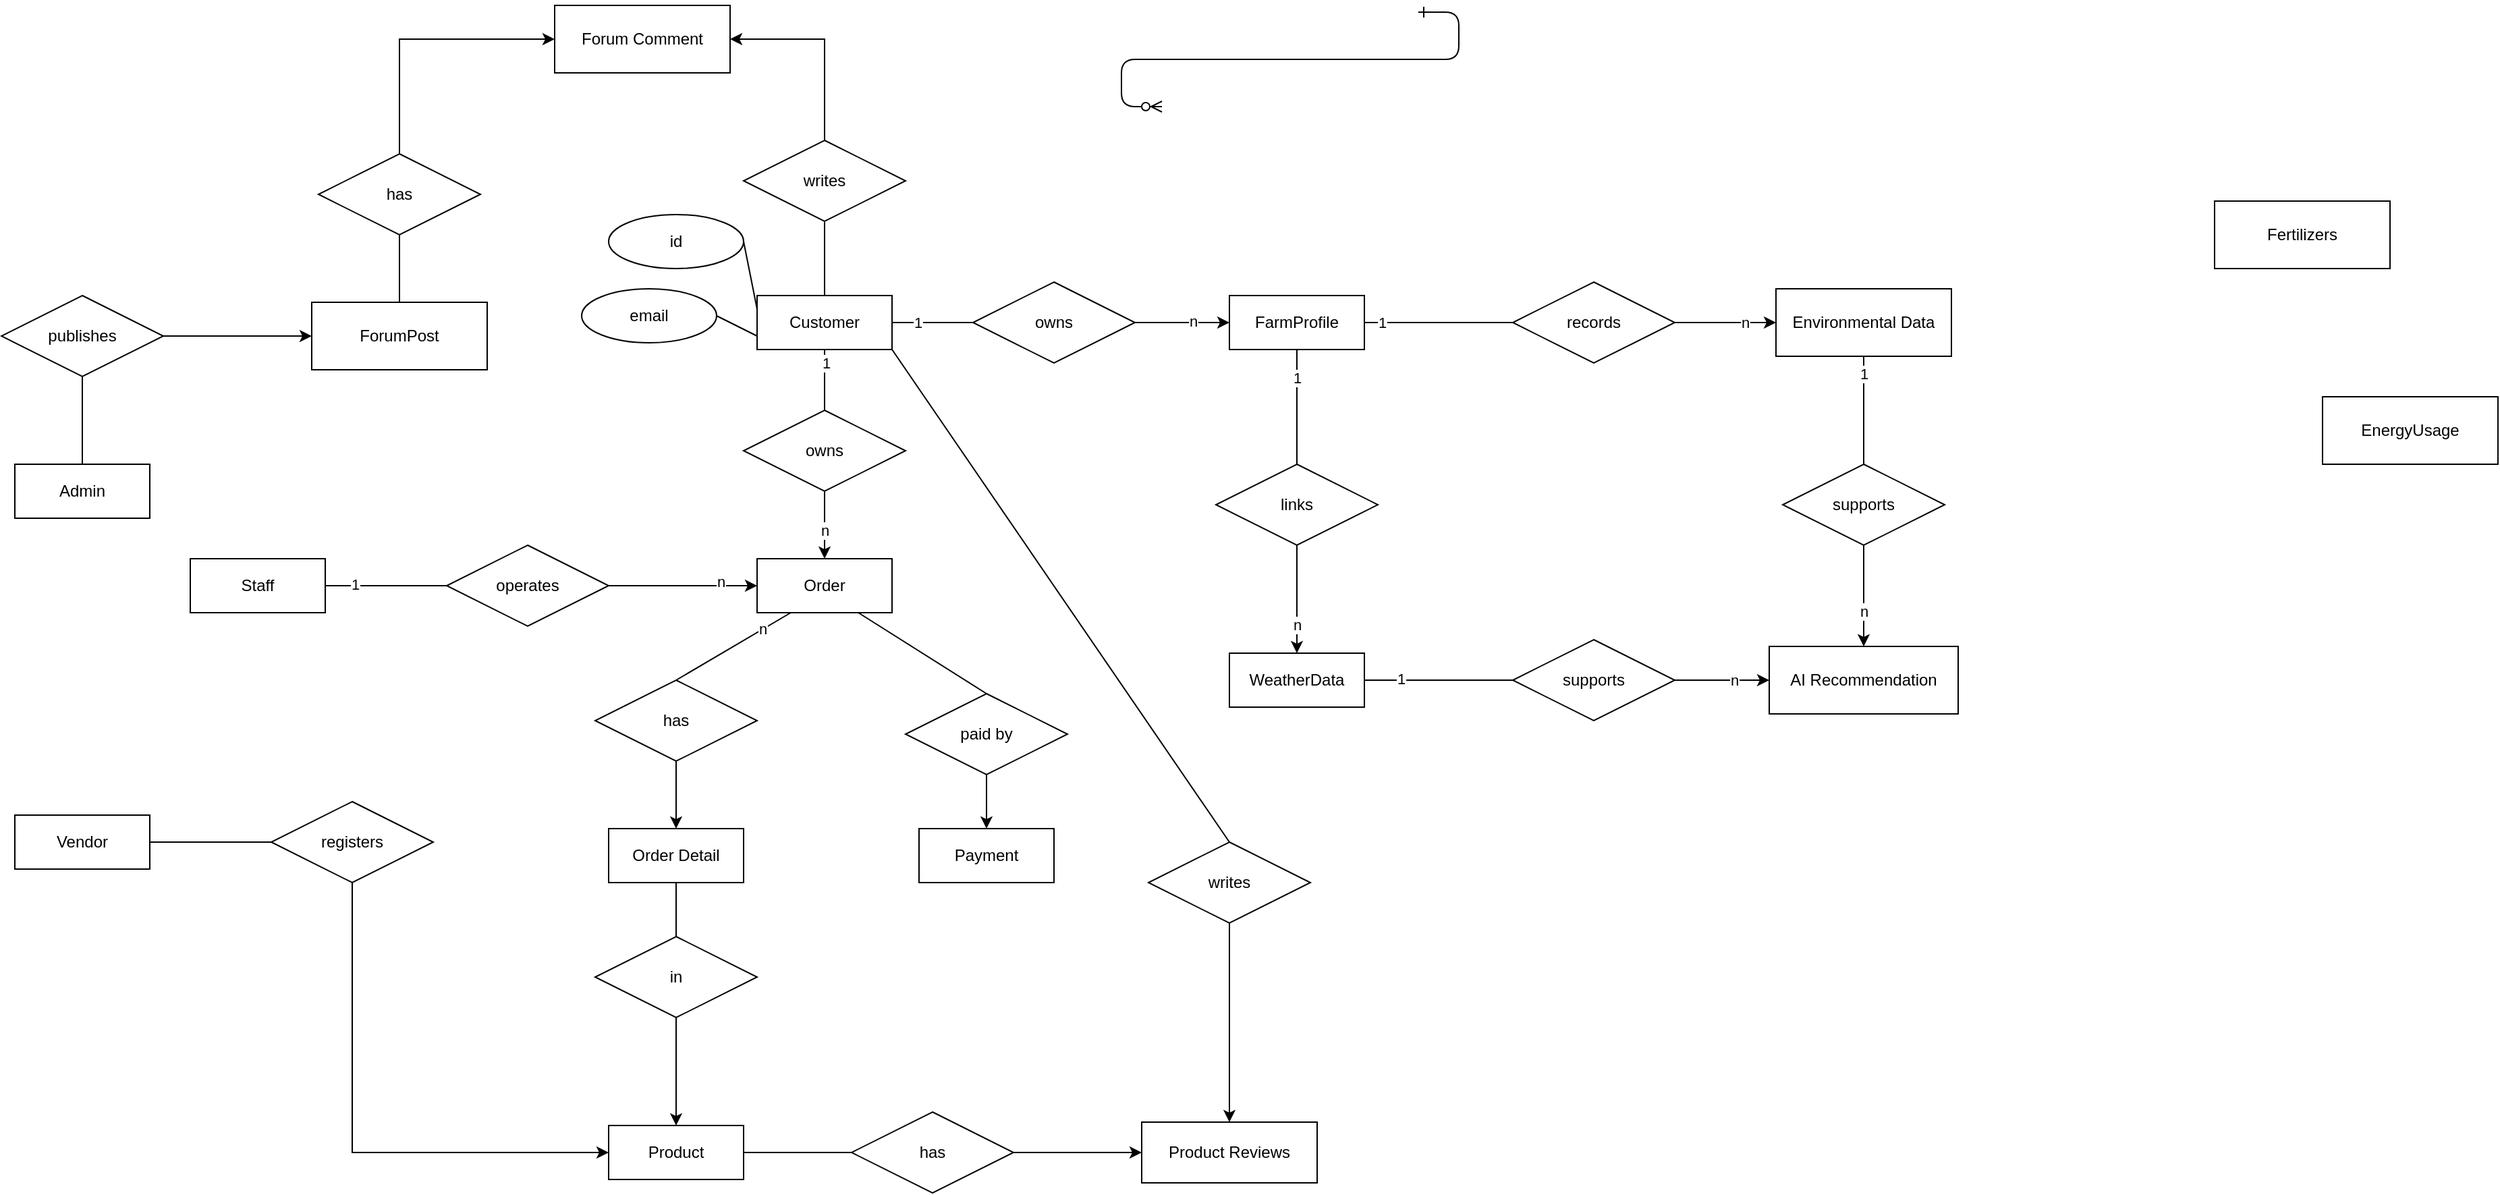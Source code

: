<mxfile version="28.2.1">
  <diagram id="R2lEEEUBdFMjLlhIrx00" name="Page-1">
    <mxGraphModel dx="3198" dy="1111" grid="1" gridSize="10" guides="1" tooltips="1" connect="1" arrows="1" fold="1" page="1" pageScale="1" pageWidth="850" pageHeight="1100" math="0" shadow="0" extFonts="Permanent Marker^https://fonts.googleapis.com/css?family=Permanent+Marker">
      <root>
        <mxCell id="0" />
        <mxCell id="1" parent="0" />
        <mxCell id="C-vyLk0tnHw3VtMMgP7b-12" value="" style="edgeStyle=entityRelationEdgeStyle;endArrow=ERzeroToMany;startArrow=ERone;endFill=1;startFill=0;" parent="1" target="C-vyLk0tnHw3VtMMgP7b-17" edge="1">
          <mxGeometry width="100" height="100" relative="1" as="geometry">
            <mxPoint x="650" y="135" as="sourcePoint" />
            <mxPoint x="460" y="205" as="targetPoint" />
          </mxGeometry>
        </mxCell>
        <mxCell id="4bw6Fx1CcWg6HnYTOfyG-1" value="Customer" style="whiteSpace=wrap;html=1;align=center;" vertex="1" parent="1">
          <mxGeometry x="160" y="345" width="100" height="40" as="geometry" />
        </mxCell>
        <mxCell id="4bw6Fx1CcWg6HnYTOfyG-3" value="Vendor" style="whiteSpace=wrap;html=1;align=center;" vertex="1" parent="1">
          <mxGeometry x="-390" y="730" width="100" height="40" as="geometry" />
        </mxCell>
        <mxCell id="4bw6Fx1CcWg6HnYTOfyG-5" value="FarmProfile" style="whiteSpace=wrap;html=1;align=center;" vertex="1" parent="1">
          <mxGeometry x="510" y="345" width="100" height="40" as="geometry" />
        </mxCell>
        <mxCell id="4bw6Fx1CcWg6HnYTOfyG-7" value="Product" style="whiteSpace=wrap;html=1;align=center;" vertex="1" parent="1">
          <mxGeometry x="50" y="960" width="100" height="40" as="geometry" />
        </mxCell>
        <mxCell id="4bw6Fx1CcWg6HnYTOfyG-8" value="Order" style="whiteSpace=wrap;html=1;align=center;" vertex="1" parent="1">
          <mxGeometry x="160" y="540" width="100" height="40" as="geometry" />
        </mxCell>
        <mxCell id="4bw6Fx1CcWg6HnYTOfyG-9" value="Payment" style="whiteSpace=wrap;html=1;align=center;" vertex="1" parent="1">
          <mxGeometry x="280" y="740" width="100" height="40" as="geometry" />
        </mxCell>
        <mxCell id="4bw6Fx1CcWg6HnYTOfyG-11" value="Environmental Data" style="whiteSpace=wrap;html=1;align=center;" vertex="1" parent="1">
          <mxGeometry x="915" y="340" width="130" height="50" as="geometry" />
        </mxCell>
        <mxCell id="4bw6Fx1CcWg6HnYTOfyG-12" value="WeatherData" style="whiteSpace=wrap;html=1;align=center;" vertex="1" parent="1">
          <mxGeometry x="510" y="610" width="100" height="40" as="geometry" />
        </mxCell>
        <mxCell id="4bw6Fx1CcWg6HnYTOfyG-14" value="AI Recommendation" style="whiteSpace=wrap;html=1;align=center;" vertex="1" parent="1">
          <mxGeometry x="910" y="605" width="140" height="50" as="geometry" />
        </mxCell>
        <mxCell id="4bw6Fx1CcWg6HnYTOfyG-16" value="ForumPost" style="whiteSpace=wrap;html=1;align=center;" vertex="1" parent="1">
          <mxGeometry x="-170" y="350" width="130" height="50" as="geometry" />
        </mxCell>
        <mxCell id="4bw6Fx1CcWg6HnYTOfyG-18" style="edgeStyle=orthogonalEdgeStyle;rounded=0;orthogonalLoop=1;jettySize=auto;html=1;exitX=1;exitY=0.5;exitDx=0;exitDy=0;entryX=0;entryY=0.5;entryDx=0;entryDy=0;" edge="1" parent="1" source="4bw6Fx1CcWg6HnYTOfyG-17" target="4bw6Fx1CcWg6HnYTOfyG-5">
          <mxGeometry relative="1" as="geometry" />
        </mxCell>
        <mxCell id="4bw6Fx1CcWg6HnYTOfyG-70" value="n" style="edgeLabel;html=1;align=center;verticalAlign=middle;resizable=0;points=[];" vertex="1" connectable="0" parent="4bw6Fx1CcWg6HnYTOfyG-18">
          <mxGeometry x="0.208" y="1" relative="1" as="geometry">
            <mxPoint as="offset" />
          </mxGeometry>
        </mxCell>
        <mxCell id="4bw6Fx1CcWg6HnYTOfyG-17" value="owns" style="shape=rhombus;perimeter=rhombusPerimeter;whiteSpace=wrap;html=1;align=center;" vertex="1" parent="1">
          <mxGeometry x="320" y="335" width="120" height="60" as="geometry" />
        </mxCell>
        <mxCell id="4bw6Fx1CcWg6HnYTOfyG-22" style="edgeStyle=orthogonalEdgeStyle;rounded=0;orthogonalLoop=1;jettySize=auto;html=1;exitX=1;exitY=0.5;exitDx=0;exitDy=0;entryX=0;entryY=0.5;entryDx=0;entryDy=0;" edge="1" parent="1" source="4bw6Fx1CcWg6HnYTOfyG-21" target="4bw6Fx1CcWg6HnYTOfyG-11">
          <mxGeometry relative="1" as="geometry" />
        </mxCell>
        <mxCell id="4bw6Fx1CcWg6HnYTOfyG-75" value="n" style="edgeLabel;html=1;align=center;verticalAlign=middle;resizable=0;points=[];" vertex="1" connectable="0" parent="4bw6Fx1CcWg6HnYTOfyG-22">
          <mxGeometry x="0.38" y="-2" relative="1" as="geometry">
            <mxPoint y="-2" as="offset" />
          </mxGeometry>
        </mxCell>
        <mxCell id="4bw6Fx1CcWg6HnYTOfyG-21" value="records" style="shape=rhombus;perimeter=rhombusPerimeter;whiteSpace=wrap;html=1;align=center;" vertex="1" parent="1">
          <mxGeometry x="720" y="335" width="120" height="60" as="geometry" />
        </mxCell>
        <mxCell id="4bw6Fx1CcWg6HnYTOfyG-24" value="" style="endArrow=none;html=1;rounded=0;exitX=1;exitY=0.5;exitDx=0;exitDy=0;entryX=0;entryY=0.5;entryDx=0;entryDy=0;" edge="1" parent="1" source="4bw6Fx1CcWg6HnYTOfyG-5" target="4bw6Fx1CcWg6HnYTOfyG-21">
          <mxGeometry relative="1" as="geometry">
            <mxPoint x="350" y="570" as="sourcePoint" />
            <mxPoint x="510" y="570" as="targetPoint" />
          </mxGeometry>
        </mxCell>
        <mxCell id="4bw6Fx1CcWg6HnYTOfyG-74" value="1" style="edgeLabel;html=1;align=center;verticalAlign=middle;resizable=0;points=[];" vertex="1" connectable="0" parent="4bw6Fx1CcWg6HnYTOfyG-24">
          <mxGeometry x="-0.771" relative="1" as="geometry">
            <mxPoint as="offset" />
          </mxGeometry>
        </mxCell>
        <mxCell id="4bw6Fx1CcWg6HnYTOfyG-25" value="" style="endArrow=none;html=1;rounded=0;exitX=0.5;exitY=1;exitDx=0;exitDy=0;" edge="1" parent="1" source="4bw6Fx1CcWg6HnYTOfyG-5" target="4bw6Fx1CcWg6HnYTOfyG-26">
          <mxGeometry relative="1" as="geometry">
            <mxPoint x="350" y="570" as="sourcePoint" />
            <mxPoint x="550" y="460" as="targetPoint" />
          </mxGeometry>
        </mxCell>
        <mxCell id="4bw6Fx1CcWg6HnYTOfyG-76" value="1" style="edgeLabel;html=1;align=center;verticalAlign=middle;resizable=0;points=[];" vertex="1" connectable="0" parent="4bw6Fx1CcWg6HnYTOfyG-25">
          <mxGeometry x="-0.511" relative="1" as="geometry">
            <mxPoint as="offset" />
          </mxGeometry>
        </mxCell>
        <mxCell id="4bw6Fx1CcWg6HnYTOfyG-27" style="edgeStyle=orthogonalEdgeStyle;rounded=0;orthogonalLoop=1;jettySize=auto;html=1;exitX=0.5;exitY=1;exitDx=0;exitDy=0;entryX=0.5;entryY=0;entryDx=0;entryDy=0;" edge="1" parent="1" source="4bw6Fx1CcWg6HnYTOfyG-26" target="4bw6Fx1CcWg6HnYTOfyG-12">
          <mxGeometry relative="1" as="geometry" />
        </mxCell>
        <mxCell id="4bw6Fx1CcWg6HnYTOfyG-77" value="n" style="edgeLabel;html=1;align=center;verticalAlign=middle;resizable=0;points=[];" vertex="1" connectable="0" parent="4bw6Fx1CcWg6HnYTOfyG-27">
          <mxGeometry x="0.464" relative="1" as="geometry">
            <mxPoint as="offset" />
          </mxGeometry>
        </mxCell>
        <mxCell id="4bw6Fx1CcWg6HnYTOfyG-26" value="links" style="shape=rhombus;perimeter=rhombusPerimeter;whiteSpace=wrap;html=1;align=center;" vertex="1" parent="1">
          <mxGeometry x="500" y="470" width="120" height="60" as="geometry" />
        </mxCell>
        <mxCell id="4bw6Fx1CcWg6HnYTOfyG-31" style="edgeStyle=orthogonalEdgeStyle;rounded=0;orthogonalLoop=1;jettySize=auto;html=1;exitX=0.5;exitY=1;exitDx=0;exitDy=0;entryX=0.5;entryY=0;entryDx=0;entryDy=0;" edge="1" parent="1" source="4bw6Fx1CcWg6HnYTOfyG-28" target="4bw6Fx1CcWg6HnYTOfyG-14">
          <mxGeometry relative="1" as="geometry" />
        </mxCell>
        <mxCell id="4bw6Fx1CcWg6HnYTOfyG-81" value="n" style="edgeLabel;html=1;align=center;verticalAlign=middle;resizable=0;points=[];" vertex="1" connectable="0" parent="4bw6Fx1CcWg6HnYTOfyG-31">
          <mxGeometry x="0.293" relative="1" as="geometry">
            <mxPoint as="offset" />
          </mxGeometry>
        </mxCell>
        <mxCell id="4bw6Fx1CcWg6HnYTOfyG-28" value="supports" style="shape=rhombus;perimeter=rhombusPerimeter;whiteSpace=wrap;html=1;align=center;" vertex="1" parent="1">
          <mxGeometry x="920" y="470" width="120" height="60" as="geometry" />
        </mxCell>
        <mxCell id="4bw6Fx1CcWg6HnYTOfyG-29" value="" style="endArrow=none;html=1;rounded=0;exitX=1;exitY=0.5;exitDx=0;exitDy=0;entryX=0;entryY=0.5;entryDx=0;entryDy=0;" edge="1" parent="1" source="4bw6Fx1CcWg6HnYTOfyG-12" target="4bw6Fx1CcWg6HnYTOfyG-60">
          <mxGeometry relative="1" as="geometry">
            <mxPoint x="550" y="420" as="sourcePoint" />
            <mxPoint x="700" y="620" as="targetPoint" />
          </mxGeometry>
        </mxCell>
        <mxCell id="4bw6Fx1CcWg6HnYTOfyG-79" value="1" style="edgeLabel;html=1;align=center;verticalAlign=middle;resizable=0;points=[];" vertex="1" connectable="0" parent="4bw6Fx1CcWg6HnYTOfyG-29">
          <mxGeometry x="-0.511" y="1" relative="1" as="geometry">
            <mxPoint as="offset" />
          </mxGeometry>
        </mxCell>
        <mxCell id="4bw6Fx1CcWg6HnYTOfyG-30" value="" style="endArrow=none;html=1;rounded=0;exitX=0.5;exitY=1;exitDx=0;exitDy=0;entryX=0.5;entryY=0;entryDx=0;entryDy=0;" edge="1" parent="1" source="4bw6Fx1CcWg6HnYTOfyG-11" target="4bw6Fx1CcWg6HnYTOfyG-28">
          <mxGeometry relative="1" as="geometry">
            <mxPoint x="710" y="560" as="sourcePoint" />
            <mxPoint x="808" y="641" as="targetPoint" />
          </mxGeometry>
        </mxCell>
        <mxCell id="4bw6Fx1CcWg6HnYTOfyG-78" value="1" style="edgeLabel;html=1;align=center;verticalAlign=middle;resizable=0;points=[];" vertex="1" connectable="0" parent="4bw6Fx1CcWg6HnYTOfyG-30">
          <mxGeometry x="-0.673" relative="1" as="geometry">
            <mxPoint as="offset" />
          </mxGeometry>
        </mxCell>
        <mxCell id="4bw6Fx1CcWg6HnYTOfyG-56" style="edgeStyle=orthogonalEdgeStyle;rounded=0;orthogonalLoop=1;jettySize=auto;html=1;exitX=0.5;exitY=1;exitDx=0;exitDy=0;entryX=0.5;entryY=0;entryDx=0;entryDy=0;" edge="1" parent="1" source="4bw6Fx1CcWg6HnYTOfyG-32" target="4bw6Fx1CcWg6HnYTOfyG-8">
          <mxGeometry relative="1" as="geometry" />
        </mxCell>
        <mxCell id="4bw6Fx1CcWg6HnYTOfyG-57" value="n" style="edgeLabel;html=1;align=center;verticalAlign=middle;resizable=0;points=[];" vertex="1" connectable="0" parent="4bw6Fx1CcWg6HnYTOfyG-56">
          <mxGeometry x="0.627" y="1" relative="1" as="geometry">
            <mxPoint x="-1" y="-12" as="offset" />
          </mxGeometry>
        </mxCell>
        <mxCell id="4bw6Fx1CcWg6HnYTOfyG-32" value="owns" style="shape=rhombus;perimeter=rhombusPerimeter;whiteSpace=wrap;html=1;align=center;" vertex="1" parent="1">
          <mxGeometry x="150" y="430" width="120" height="60" as="geometry" />
        </mxCell>
        <mxCell id="4bw6Fx1CcWg6HnYTOfyG-93" style="edgeStyle=orthogonalEdgeStyle;rounded=0;orthogonalLoop=1;jettySize=auto;html=1;exitX=0.5;exitY=1;exitDx=0;exitDy=0;entryX=0.5;entryY=0;entryDx=0;entryDy=0;" edge="1" parent="1" source="4bw6Fx1CcWg6HnYTOfyG-35" target="4bw6Fx1CcWg6HnYTOfyG-90">
          <mxGeometry relative="1" as="geometry" />
        </mxCell>
        <mxCell id="4bw6Fx1CcWg6HnYTOfyG-35" value="has" style="shape=rhombus;perimeter=rhombusPerimeter;whiteSpace=wrap;html=1;align=center;" vertex="1" parent="1">
          <mxGeometry x="40" y="630" width="120" height="60" as="geometry" />
        </mxCell>
        <mxCell id="4bw6Fx1CcWg6HnYTOfyG-38" value="" style="endArrow=none;html=1;rounded=0;exitX=0.25;exitY=1;exitDx=0;exitDy=0;entryX=0.5;entryY=0;entryDx=0;entryDy=0;" edge="1" parent="1" source="4bw6Fx1CcWg6HnYTOfyG-8" target="4bw6Fx1CcWg6HnYTOfyG-35">
          <mxGeometry relative="1" as="geometry">
            <mxPoint x="210" y="420" as="sourcePoint" />
            <mxPoint x="230" y="470" as="targetPoint" />
          </mxGeometry>
        </mxCell>
        <mxCell id="4bw6Fx1CcWg6HnYTOfyG-87" value="n" style="edgeLabel;html=1;align=center;verticalAlign=middle;resizable=0;points=[];" vertex="1" connectable="0" parent="4bw6Fx1CcWg6HnYTOfyG-38">
          <mxGeometry x="-0.518" y="-1" relative="1" as="geometry">
            <mxPoint as="offset" />
          </mxGeometry>
        </mxCell>
        <mxCell id="4bw6Fx1CcWg6HnYTOfyG-40" style="edgeStyle=orthogonalEdgeStyle;rounded=0;orthogonalLoop=1;jettySize=auto;html=1;exitX=0.5;exitY=1;exitDx=0;exitDy=0;entryX=0.5;entryY=0;entryDx=0;entryDy=0;" edge="1" parent="1" source="4bw6Fx1CcWg6HnYTOfyG-39" target="4bw6Fx1CcWg6HnYTOfyG-9">
          <mxGeometry relative="1" as="geometry" />
        </mxCell>
        <mxCell id="4bw6Fx1CcWg6HnYTOfyG-39" value="paid by" style="shape=rhombus;perimeter=rhombusPerimeter;whiteSpace=wrap;html=1;align=center;" vertex="1" parent="1">
          <mxGeometry x="270" y="640" width="120" height="60" as="geometry" />
        </mxCell>
        <mxCell id="4bw6Fx1CcWg6HnYTOfyG-41" value="" style="endArrow=none;html=1;rounded=0;exitX=0.75;exitY=1;exitDx=0;exitDy=0;entryX=0.5;entryY=0;entryDx=0;entryDy=0;" edge="1" parent="1" source="4bw6Fx1CcWg6HnYTOfyG-8" target="4bw6Fx1CcWg6HnYTOfyG-39">
          <mxGeometry relative="1" as="geometry">
            <mxPoint x="309" y="780" as="sourcePoint" />
            <mxPoint x="309" y="840" as="targetPoint" />
          </mxGeometry>
        </mxCell>
        <mxCell id="4bw6Fx1CcWg6HnYTOfyG-43" style="edgeStyle=orthogonalEdgeStyle;rounded=0;orthogonalLoop=1;jettySize=auto;html=1;exitX=0.5;exitY=1;exitDx=0;exitDy=0;entryX=0;entryY=0.5;entryDx=0;entryDy=0;" edge="1" parent="1" source="4bw6Fx1CcWg6HnYTOfyG-42" target="4bw6Fx1CcWg6HnYTOfyG-7">
          <mxGeometry relative="1" as="geometry" />
        </mxCell>
        <mxCell id="4bw6Fx1CcWg6HnYTOfyG-42" value="registers" style="shape=rhombus;perimeter=rhombusPerimeter;whiteSpace=wrap;html=1;align=center;" vertex="1" parent="1">
          <mxGeometry x="-200" y="720" width="120" height="60" as="geometry" />
        </mxCell>
        <mxCell id="4bw6Fx1CcWg6HnYTOfyG-44" value="" style="endArrow=none;html=1;rounded=0;entryX=1;entryY=0.5;entryDx=0;entryDy=0;exitX=0;exitY=0.5;exitDx=0;exitDy=0;" edge="1" parent="1" source="4bw6Fx1CcWg6HnYTOfyG-42" target="4bw6Fx1CcWg6HnYTOfyG-3">
          <mxGeometry relative="1" as="geometry">
            <mxPoint x="260" y="710" as="sourcePoint" />
            <mxPoint x="420" y="710" as="targetPoint" />
          </mxGeometry>
        </mxCell>
        <mxCell id="4bw6Fx1CcWg6HnYTOfyG-46" value="" style="endArrow=none;html=1;rounded=0;exitX=1;exitY=0.5;exitDx=0;exitDy=0;entryX=0;entryY=0.5;entryDx=0;entryDy=0;" edge="1" parent="1" source="4bw6Fx1CcWg6HnYTOfyG-1" target="4bw6Fx1CcWg6HnYTOfyG-17">
          <mxGeometry relative="1" as="geometry">
            <mxPoint x="230" y="390" as="sourcePoint" />
            <mxPoint x="230" y="440" as="targetPoint" />
          </mxGeometry>
        </mxCell>
        <mxCell id="4bw6Fx1CcWg6HnYTOfyG-67" value="1" style="edgeLabel;html=1;align=center;verticalAlign=middle;resizable=0;points=[];" vertex="1" connectable="0" parent="4bw6Fx1CcWg6HnYTOfyG-46">
          <mxGeometry x="-0.378" y="1" relative="1" as="geometry">
            <mxPoint y="1" as="offset" />
          </mxGeometry>
        </mxCell>
        <mxCell id="4bw6Fx1CcWg6HnYTOfyG-47" value="Staff" style="whiteSpace=wrap;html=1;align=center;" vertex="1" parent="1">
          <mxGeometry x="-260" y="540" width="100" height="40" as="geometry" />
        </mxCell>
        <mxCell id="4bw6Fx1CcWg6HnYTOfyG-49" style="edgeStyle=orthogonalEdgeStyle;rounded=0;orthogonalLoop=1;jettySize=auto;html=1;exitX=1;exitY=0.5;exitDx=0;exitDy=0;" edge="1" parent="1" source="4bw6Fx1CcWg6HnYTOfyG-48" target="4bw6Fx1CcWg6HnYTOfyG-8">
          <mxGeometry relative="1" as="geometry" />
        </mxCell>
        <mxCell id="4bw6Fx1CcWg6HnYTOfyG-83" value="n" style="edgeLabel;html=1;align=center;verticalAlign=middle;resizable=0;points=[];" vertex="1" connectable="0" parent="4bw6Fx1CcWg6HnYTOfyG-49">
          <mxGeometry x="0.507" y="3" relative="1" as="geometry">
            <mxPoint as="offset" />
          </mxGeometry>
        </mxCell>
        <mxCell id="4bw6Fx1CcWg6HnYTOfyG-48" value="operates" style="shape=rhombus;perimeter=rhombusPerimeter;whiteSpace=wrap;html=1;align=center;" vertex="1" parent="1">
          <mxGeometry x="-70" y="530" width="120" height="60" as="geometry" />
        </mxCell>
        <mxCell id="4bw6Fx1CcWg6HnYTOfyG-51" value="" style="endArrow=none;html=1;rounded=0;exitX=1;exitY=0.5;exitDx=0;exitDy=0;entryX=0;entryY=0.5;entryDx=0;entryDy=0;" edge="1" parent="1" source="4bw6Fx1CcWg6HnYTOfyG-47" target="4bw6Fx1CcWg6HnYTOfyG-48">
          <mxGeometry relative="1" as="geometry">
            <mxPoint x="250" y="660" as="sourcePoint" />
            <mxPoint x="410" y="660" as="targetPoint" />
          </mxGeometry>
        </mxCell>
        <mxCell id="4bw6Fx1CcWg6HnYTOfyG-82" value="1" style="edgeLabel;html=1;align=center;verticalAlign=middle;resizable=0;points=[];" vertex="1" connectable="0" parent="4bw6Fx1CcWg6HnYTOfyG-51">
          <mxGeometry x="-0.514" y="1" relative="1" as="geometry">
            <mxPoint as="offset" />
          </mxGeometry>
        </mxCell>
        <mxCell id="4bw6Fx1CcWg6HnYTOfyG-61" style="edgeStyle=orthogonalEdgeStyle;rounded=0;orthogonalLoop=1;jettySize=auto;html=1;exitX=1;exitY=0.5;exitDx=0;exitDy=0;entryX=0;entryY=0.5;entryDx=0;entryDy=0;" edge="1" parent="1" source="4bw6Fx1CcWg6HnYTOfyG-60" target="4bw6Fx1CcWg6HnYTOfyG-14">
          <mxGeometry relative="1" as="geometry" />
        </mxCell>
        <mxCell id="4bw6Fx1CcWg6HnYTOfyG-80" value="n" style="edgeLabel;html=1;align=center;verticalAlign=middle;resizable=0;points=[];" vertex="1" connectable="0" parent="4bw6Fx1CcWg6HnYTOfyG-61">
          <mxGeometry x="0.249" relative="1" as="geometry">
            <mxPoint as="offset" />
          </mxGeometry>
        </mxCell>
        <mxCell id="4bw6Fx1CcWg6HnYTOfyG-60" value="supports" style="shape=rhombus;perimeter=rhombusPerimeter;whiteSpace=wrap;html=1;align=center;" vertex="1" parent="1">
          <mxGeometry x="720" y="600" width="120" height="60" as="geometry" />
        </mxCell>
        <mxCell id="4bw6Fx1CcWg6HnYTOfyG-63" value="Admin" style="whiteSpace=wrap;html=1;align=center;" vertex="1" parent="1">
          <mxGeometry x="-390" y="470" width="100" height="40" as="geometry" />
        </mxCell>
        <mxCell id="4bw6Fx1CcWg6HnYTOfyG-65" value="Product Reviews" style="whiteSpace=wrap;html=1;align=center;" vertex="1" parent="1">
          <mxGeometry x="445" y="957.5" width="130" height="45" as="geometry" />
        </mxCell>
        <mxCell id="4bw6Fx1CcWg6HnYTOfyG-72" value="" style="endArrow=none;html=1;rounded=0;exitX=0.5;exitY=1;exitDx=0;exitDy=0;entryX=0.5;entryY=0;entryDx=0;entryDy=0;" edge="1" parent="1" source="4bw6Fx1CcWg6HnYTOfyG-1" target="4bw6Fx1CcWg6HnYTOfyG-32">
          <mxGeometry relative="1" as="geometry">
            <mxPoint x="550" y="490" as="sourcePoint" />
            <mxPoint x="710" y="490" as="targetPoint" />
          </mxGeometry>
        </mxCell>
        <mxCell id="4bw6Fx1CcWg6HnYTOfyG-73" value="1" style="edgeLabel;html=1;align=center;verticalAlign=middle;resizable=0;points=[];" vertex="1" connectable="0" parent="4bw6Fx1CcWg6HnYTOfyG-72">
          <mxGeometry x="-0.581" y="1" relative="1" as="geometry">
            <mxPoint as="offset" />
          </mxGeometry>
        </mxCell>
        <mxCell id="4bw6Fx1CcWg6HnYTOfyG-85" value="Fertilizers" style="whiteSpace=wrap;html=1;align=center;" vertex="1" parent="1">
          <mxGeometry x="1240" y="275" width="130" height="50" as="geometry" />
        </mxCell>
        <mxCell id="4bw6Fx1CcWg6HnYTOfyG-86" value="EnergyUsage" style="whiteSpace=wrap;html=1;align=center;" vertex="1" parent="1">
          <mxGeometry x="1320" y="420" width="130" height="50" as="geometry" />
        </mxCell>
        <mxCell id="4bw6Fx1CcWg6HnYTOfyG-90" value="Order Detail" style="whiteSpace=wrap;html=1;align=center;" vertex="1" parent="1">
          <mxGeometry x="50" y="740" width="100" height="40" as="geometry" />
        </mxCell>
        <mxCell id="4bw6Fx1CcWg6HnYTOfyG-94" style="edgeStyle=orthogonalEdgeStyle;rounded=0;orthogonalLoop=1;jettySize=auto;html=1;exitX=0.5;exitY=1;exitDx=0;exitDy=0;" edge="1" parent="1" source="4bw6Fx1CcWg6HnYTOfyG-92" target="4bw6Fx1CcWg6HnYTOfyG-7">
          <mxGeometry relative="1" as="geometry" />
        </mxCell>
        <mxCell id="4bw6Fx1CcWg6HnYTOfyG-92" value="in" style="shape=rhombus;perimeter=rhombusPerimeter;whiteSpace=wrap;html=1;align=center;" vertex="1" parent="1">
          <mxGeometry x="40" y="820" width="120" height="60" as="geometry" />
        </mxCell>
        <mxCell id="4bw6Fx1CcWg6HnYTOfyG-95" value="" style="endArrow=none;html=1;rounded=0;exitX=0.5;exitY=1;exitDx=0;exitDy=0;" edge="1" parent="1" source="4bw6Fx1CcWg6HnYTOfyG-90" target="4bw6Fx1CcWg6HnYTOfyG-92">
          <mxGeometry relative="1" as="geometry">
            <mxPoint x="460" y="530" as="sourcePoint" />
            <mxPoint x="620" y="530" as="targetPoint" />
          </mxGeometry>
        </mxCell>
        <mxCell id="4bw6Fx1CcWg6HnYTOfyG-98" style="edgeStyle=orthogonalEdgeStyle;rounded=0;orthogonalLoop=1;jettySize=auto;html=1;exitX=0.5;exitY=1;exitDx=0;exitDy=0;entryX=0.5;entryY=0;entryDx=0;entryDy=0;" edge="1" parent="1" source="4bw6Fx1CcWg6HnYTOfyG-96" target="4bw6Fx1CcWg6HnYTOfyG-65">
          <mxGeometry relative="1" as="geometry" />
        </mxCell>
        <mxCell id="4bw6Fx1CcWg6HnYTOfyG-96" value="writes" style="shape=rhombus;perimeter=rhombusPerimeter;whiteSpace=wrap;html=1;align=center;" vertex="1" parent="1">
          <mxGeometry x="450" y="750" width="120" height="60" as="geometry" />
        </mxCell>
        <mxCell id="4bw6Fx1CcWg6HnYTOfyG-97" value="" style="endArrow=none;html=1;rounded=0;exitX=0.5;exitY=0;exitDx=0;exitDy=0;entryX=1;entryY=1;entryDx=0;entryDy=0;" edge="1" parent="1" source="4bw6Fx1CcWg6HnYTOfyG-96" target="4bw6Fx1CcWg6HnYTOfyG-1">
          <mxGeometry relative="1" as="geometry">
            <mxPoint x="460" y="770" as="sourcePoint" />
            <mxPoint x="620" y="770" as="targetPoint" />
          </mxGeometry>
        </mxCell>
        <mxCell id="4bw6Fx1CcWg6HnYTOfyG-101" style="edgeStyle=orthogonalEdgeStyle;rounded=0;orthogonalLoop=1;jettySize=auto;html=1;exitX=1;exitY=0.5;exitDx=0;exitDy=0;entryX=0;entryY=0.5;entryDx=0;entryDy=0;" edge="1" parent="1" source="4bw6Fx1CcWg6HnYTOfyG-99" target="4bw6Fx1CcWg6HnYTOfyG-65">
          <mxGeometry relative="1" as="geometry" />
        </mxCell>
        <mxCell id="4bw6Fx1CcWg6HnYTOfyG-99" value="has" style="shape=rhombus;perimeter=rhombusPerimeter;whiteSpace=wrap;html=1;align=center;" vertex="1" parent="1">
          <mxGeometry x="230" y="950" width="120" height="60" as="geometry" />
        </mxCell>
        <mxCell id="4bw6Fx1CcWg6HnYTOfyG-100" value="" style="endArrow=none;html=1;rounded=0;exitX=1;exitY=0.5;exitDx=0;exitDy=0;entryX=0;entryY=0.5;entryDx=0;entryDy=0;" edge="1" parent="1" source="4bw6Fx1CcWg6HnYTOfyG-7" target="4bw6Fx1CcWg6HnYTOfyG-99">
          <mxGeometry relative="1" as="geometry">
            <mxPoint x="460" y="770" as="sourcePoint" />
            <mxPoint x="620" y="770" as="targetPoint" />
          </mxGeometry>
        </mxCell>
        <mxCell id="4bw6Fx1CcWg6HnYTOfyG-104" value="" style="endArrow=none;html=1;rounded=0;exitX=0.5;exitY=0;exitDx=0;exitDy=0;entryX=0.5;entryY=1;entryDx=0;entryDy=0;" edge="1" parent="1" source="4bw6Fx1CcWg6HnYTOfyG-63" target="4bw6Fx1CcWg6HnYTOfyG-107">
          <mxGeometry relative="1" as="geometry">
            <mxPoint x="180" y="500" as="sourcePoint" />
            <mxPoint x="-150" y="250" as="targetPoint" />
          </mxGeometry>
        </mxCell>
        <mxCell id="4bw6Fx1CcWg6HnYTOfyG-108" style="edgeStyle=orthogonalEdgeStyle;rounded=0;orthogonalLoop=1;jettySize=auto;html=1;exitX=1;exitY=0.5;exitDx=0;exitDy=0;entryX=0;entryY=0.5;entryDx=0;entryDy=0;" edge="1" parent="1" source="4bw6Fx1CcWg6HnYTOfyG-107" target="4bw6Fx1CcWg6HnYTOfyG-16">
          <mxGeometry relative="1" as="geometry" />
        </mxCell>
        <mxCell id="4bw6Fx1CcWg6HnYTOfyG-107" value="publishes" style="shape=rhombus;perimeter=rhombusPerimeter;whiteSpace=wrap;html=1;align=center;" vertex="1" parent="1">
          <mxGeometry x="-400" y="345" width="120" height="60" as="geometry" />
        </mxCell>
        <mxCell id="4bw6Fx1CcWg6HnYTOfyG-109" value="Forum Comment" style="whiteSpace=wrap;html=1;align=center;" vertex="1" parent="1">
          <mxGeometry x="10" y="130" width="130" height="50" as="geometry" />
        </mxCell>
        <mxCell id="4bw6Fx1CcWg6HnYTOfyG-112" style="edgeStyle=orthogonalEdgeStyle;rounded=0;orthogonalLoop=1;jettySize=auto;html=1;exitX=0.5;exitY=0;exitDx=0;exitDy=0;entryX=0;entryY=0.5;entryDx=0;entryDy=0;" edge="1" parent="1" source="4bw6Fx1CcWg6HnYTOfyG-110" target="4bw6Fx1CcWg6HnYTOfyG-109">
          <mxGeometry relative="1" as="geometry" />
        </mxCell>
        <mxCell id="4bw6Fx1CcWg6HnYTOfyG-110" value="has" style="shape=rhombus;perimeter=rhombusPerimeter;whiteSpace=wrap;html=1;align=center;" vertex="1" parent="1">
          <mxGeometry x="-165" y="240" width="120" height="60" as="geometry" />
        </mxCell>
        <mxCell id="4bw6Fx1CcWg6HnYTOfyG-113" value="" style="endArrow=none;html=1;rounded=0;exitX=0.5;exitY=0;exitDx=0;exitDy=0;entryX=0.5;entryY=1;entryDx=0;entryDy=0;" edge="1" parent="1" source="4bw6Fx1CcWg6HnYTOfyG-16" target="4bw6Fx1CcWg6HnYTOfyG-110">
          <mxGeometry relative="1" as="geometry">
            <mxPoint x="180" y="500" as="sourcePoint" />
            <mxPoint x="340" y="500" as="targetPoint" />
          </mxGeometry>
        </mxCell>
        <mxCell id="4bw6Fx1CcWg6HnYTOfyG-116" style="edgeStyle=orthogonalEdgeStyle;rounded=0;orthogonalLoop=1;jettySize=auto;html=1;exitX=0.5;exitY=0;exitDx=0;exitDy=0;entryX=1;entryY=0.5;entryDx=0;entryDy=0;" edge="1" parent="1" source="4bw6Fx1CcWg6HnYTOfyG-115" target="4bw6Fx1CcWg6HnYTOfyG-109">
          <mxGeometry relative="1" as="geometry" />
        </mxCell>
        <mxCell id="4bw6Fx1CcWg6HnYTOfyG-115" value="writes" style="shape=rhombus;perimeter=rhombusPerimeter;whiteSpace=wrap;html=1;align=center;" vertex="1" parent="1">
          <mxGeometry x="150" y="230" width="120" height="60" as="geometry" />
        </mxCell>
        <mxCell id="4bw6Fx1CcWg6HnYTOfyG-117" value="" style="endArrow=none;html=1;rounded=0;entryX=0.5;entryY=1;entryDx=0;entryDy=0;exitX=0.5;exitY=0;exitDx=0;exitDy=0;" edge="1" parent="1" source="4bw6Fx1CcWg6HnYTOfyG-1" target="4bw6Fx1CcWg6HnYTOfyG-115">
          <mxGeometry relative="1" as="geometry">
            <mxPoint x="180" y="500" as="sourcePoint" />
            <mxPoint x="340" y="500" as="targetPoint" />
          </mxGeometry>
        </mxCell>
        <mxCell id="4bw6Fx1CcWg6HnYTOfyG-120" value="id" style="ellipse;whiteSpace=wrap;html=1;align=center;" vertex="1" parent="1">
          <mxGeometry x="50" y="285" width="100" height="40" as="geometry" />
        </mxCell>
        <mxCell id="4bw6Fx1CcWg6HnYTOfyG-121" value="" style="endArrow=none;html=1;rounded=0;exitX=1;exitY=0.5;exitDx=0;exitDy=0;entryX=0;entryY=0.25;entryDx=0;entryDy=0;" edge="1" parent="1" source="4bw6Fx1CcWg6HnYTOfyG-120" target="4bw6Fx1CcWg6HnYTOfyG-1">
          <mxGeometry relative="1" as="geometry">
            <mxPoint x="320" y="480" as="sourcePoint" />
            <mxPoint x="480" y="480" as="targetPoint" />
          </mxGeometry>
        </mxCell>
        <mxCell id="4bw6Fx1CcWg6HnYTOfyG-122" value="email" style="ellipse;whiteSpace=wrap;html=1;align=center;" vertex="1" parent="1">
          <mxGeometry x="30" y="340" width="100" height="40" as="geometry" />
        </mxCell>
        <mxCell id="4bw6Fx1CcWg6HnYTOfyG-123" value="" style="endArrow=none;html=1;rounded=0;exitX=1;exitY=0.5;exitDx=0;exitDy=0;entryX=0;entryY=0.75;entryDx=0;entryDy=0;" edge="1" parent="1" source="4bw6Fx1CcWg6HnYTOfyG-122" target="4bw6Fx1CcWg6HnYTOfyG-1">
          <mxGeometry relative="1" as="geometry">
            <mxPoint x="170" y="310" as="sourcePoint" />
            <mxPoint x="190" y="350" as="targetPoint" />
          </mxGeometry>
        </mxCell>
      </root>
    </mxGraphModel>
  </diagram>
</mxfile>
